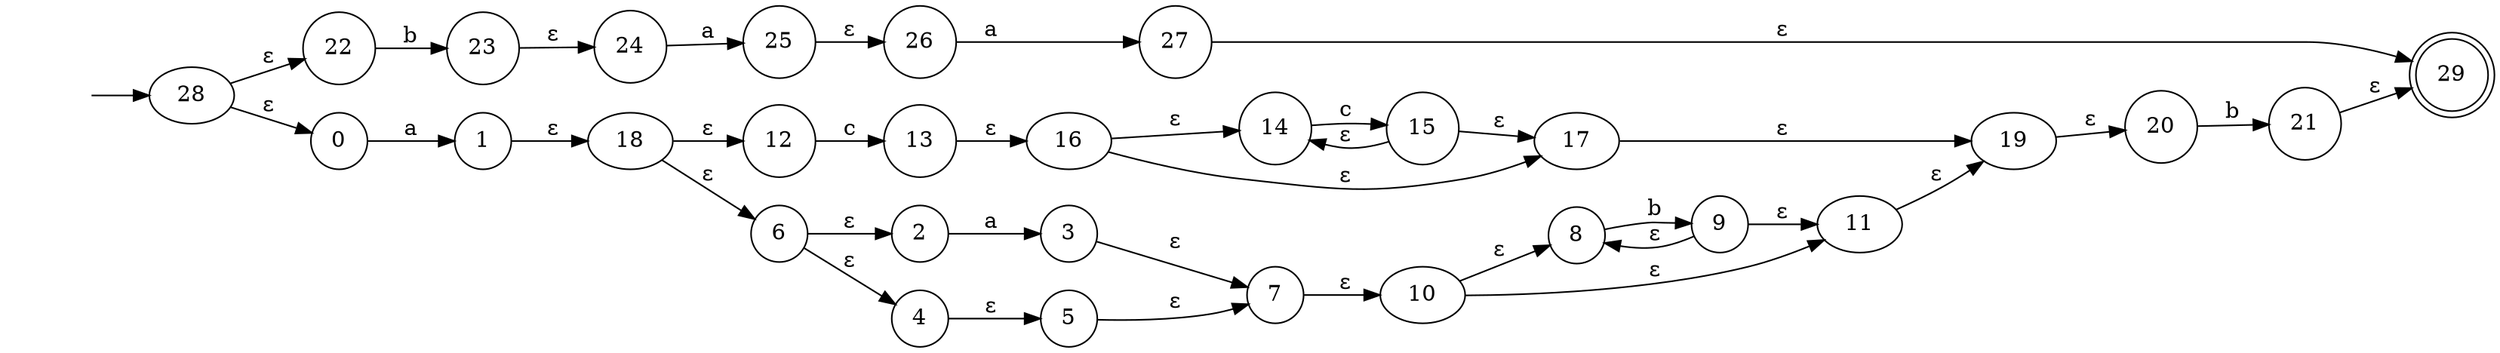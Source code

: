 digraph NFA {
	graph [rankdir=LR]
	"" [label="" shape=plaintext]
	29 [label=29 shape=doublecircle]
	25 [label=25 shape=circle]
	27 [label=27 shape=circle]
	1 [label=1 shape=circle]
	12 [label=12 shape=circle]
	15 [label=15 shape=circle]
	14 [label=14 shape=circle]
	23 [label=23 shape=circle]
	22 [label=22 shape=circle]
	6 [label=6 shape=circle]
	2 [label=2 shape=circle]
	7 [label=7 shape=circle]
	4 [label=4 shape=circle]
	21 [label=21 shape=circle]
	24 [label=24 shape=circle]
	5 [label=5 shape=circle]
	26 [label=26 shape=circle]
	13 [label=13 shape=circle]
	8 [label=8 shape=circle]
	9 [label=9 shape=circle]
	20 [label=20 shape=circle]
	0 [label=0 shape=circle]
	3 [label=3 shape=circle]
	"" -> 28 [label=""]
	28 -> 0 [label="ε"]
	28 -> 22 [label="ε"]
	21 -> 29 [label="ε"]
	27 -> 29 [label="ε"]
	19 -> 20 [label="ε"]
	1 -> 18 [label="ε"]
	0 -> 1 [label=a]
	18 -> 6 [label="ε"]
	18 -> 12 [label="ε"]
	11 -> 19 [label="ε"]
	17 -> 19 [label="ε"]
	7 -> 10 [label="ε"]
	6 -> 4 [label="ε"]
	6 -> 2 [label="ε"]
	3 -> 7 [label="ε"]
	5 -> 7 [label="ε"]
	2 -> 3 [label=a]
	4 -> 5 [label="ε"]
	10 -> 11 [label="ε"]
	10 -> 8 [label="ε"]
	9 -> 8 [label="ε"]
	9 -> 11 [label="ε"]
	8 -> 9 [label=b]
	13 -> 16 [label="ε"]
	12 -> 13 [label=c]
	16 -> 14 [label="ε"]
	16 -> 17 [label="ε"]
	15 -> 14 [label="ε"]
	15 -> 17 [label="ε"]
	14 -> 15 [label=c]
	20 -> 21 [label=b]
	25 -> 26 [label="ε"]
	23 -> 24 [label="ε"]
	22 -> 23 [label=b]
	24 -> 25 [label=a]
	26 -> 27 [label=a]
}
